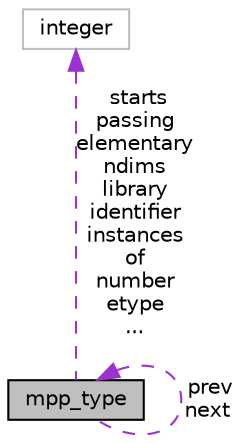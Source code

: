 digraph "mpp_type"
{
 // INTERACTIVE_SVG=YES
 // LATEX_PDF_SIZE
  edge [fontname="Helvetica",fontsize="10",labelfontname="Helvetica",labelfontsize="10"];
  node [fontname="Helvetica",fontsize="10",shape=record];
  Node1 [label="mpp_type",height=0.2,width=0.4,color="black", fillcolor="grey75", style="filled", fontcolor="black",tooltip="Data types for generalized data transfer (e.g. MPI_Type)"];
  Node1 -> Node1 [dir="back",color="darkorchid3",fontsize="10",style="dashed",label=" prev\nnext" ,fontname="Helvetica"];
  Node2 -> Node1 [dir="back",color="darkorchid3",fontsize="10",style="dashed",label=" starts\npassing\nelementary\nndims\nlibrary\nidentifier\ninstances\nof\nnumber\netype\n..." ,fontname="Helvetica"];
  Node2 [label="integer",height=0.2,width=0.4,color="grey75", fillcolor="white", style="filled",tooltip=" "];
}
